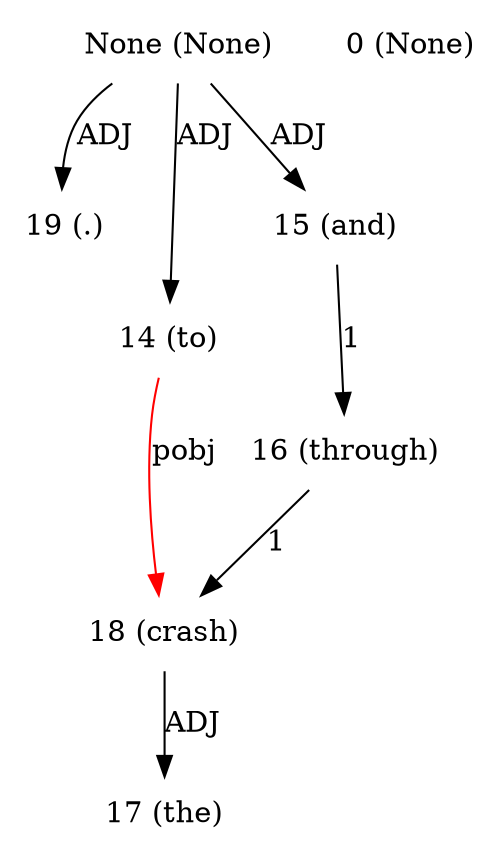 digraph G{
edge [dir=forward]
node [shape=plaintext]

None [label="None (None)"]
None -> 19 [label="ADJ"]
None [label="None (None)"]
None -> 14 [label="ADJ"]
None -> 15 [label="ADJ"]
0 [label="0 (None)"]
14 [label="14 (to)"]
15 [label="15 (and)"]
15 -> 16 [label="1"]
16 [label="16 (through)"]
16 -> 18 [label="1"]
17 [label="17 (the)"]
18 [label="18 (crash)"]
14 -> 18 [label="pobj", color="red"]
18 -> 17 [label="ADJ"]
19 [label="19 (.)"]
}
